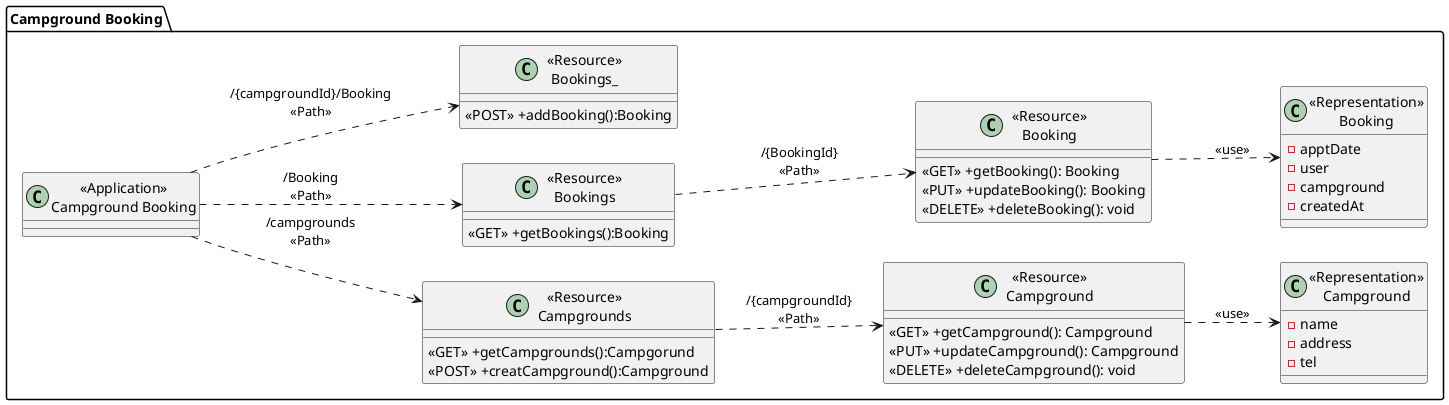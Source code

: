 @startuml Campground Booking  Class Diagram
left to right direction
package "Campground Booking"{
    class "<<Application>>\nCampground Booking" as CampgroundBooking{}

    class "<<Resource>>\nCampgrounds" as ResourceCampgrounds{
        <<GET>> +getCampgrounds():Campgorund
        <<POST>> +creatCampground():Campground
    }

    class "<<Resource>>\nCampground" as ResourceCampground {
        <<GET>> +getCampground(): Campground
        <<PUT>> +updateCampground(): Campground
        <<DELETE>> +deleteCampground(): void
    }

    class "<<Representation>>\nCampground" as RepresentationCampground {
        -name
        -address
        -tel
    }

    class "<<Resource>>\nBookings" as ResourceBookings{
        <<GET>> +getBookings():Booking
    }

     class "<<Resource>>\nBookings_" as ResourceBookings_{
        <<POST>> +addBooking():Booking
    }

    class "<<Resource>>\nBooking" as ResourceBooking {
        <<GET>> +getBooking(): Booking
        <<PUT>> +updateBooking(): Booking
        <<DELETE>> +deleteBooking(): void
    }

    class "<<Representation>>\nBooking" as RepresentationBooking {
        -apptDate
        -user
        -campground
        -createdAt
    }

}

CampgroundBooking ..> ResourceCampgrounds:"/campgrounds\n<<Path>>"
ResourceCampgrounds ..> ResourceCampground: "/{campgroundId}\n<<Path>>"
ResourceCampground ..> RepresentationCampground: "<<use>>"

CampgroundBooking ..> ResourceBookings:"/Booking\n<<Path>>"
ResourceBookings ..> ResourceBooking: "/{BookingId}\n<<Path>>"
ResourceBooking ..> RepresentationBooking: "<<use>>"

CampgroundBooking ..> ResourceBookings_:"/{campgroundId}/Booking\n<<Path>>"

@enduml